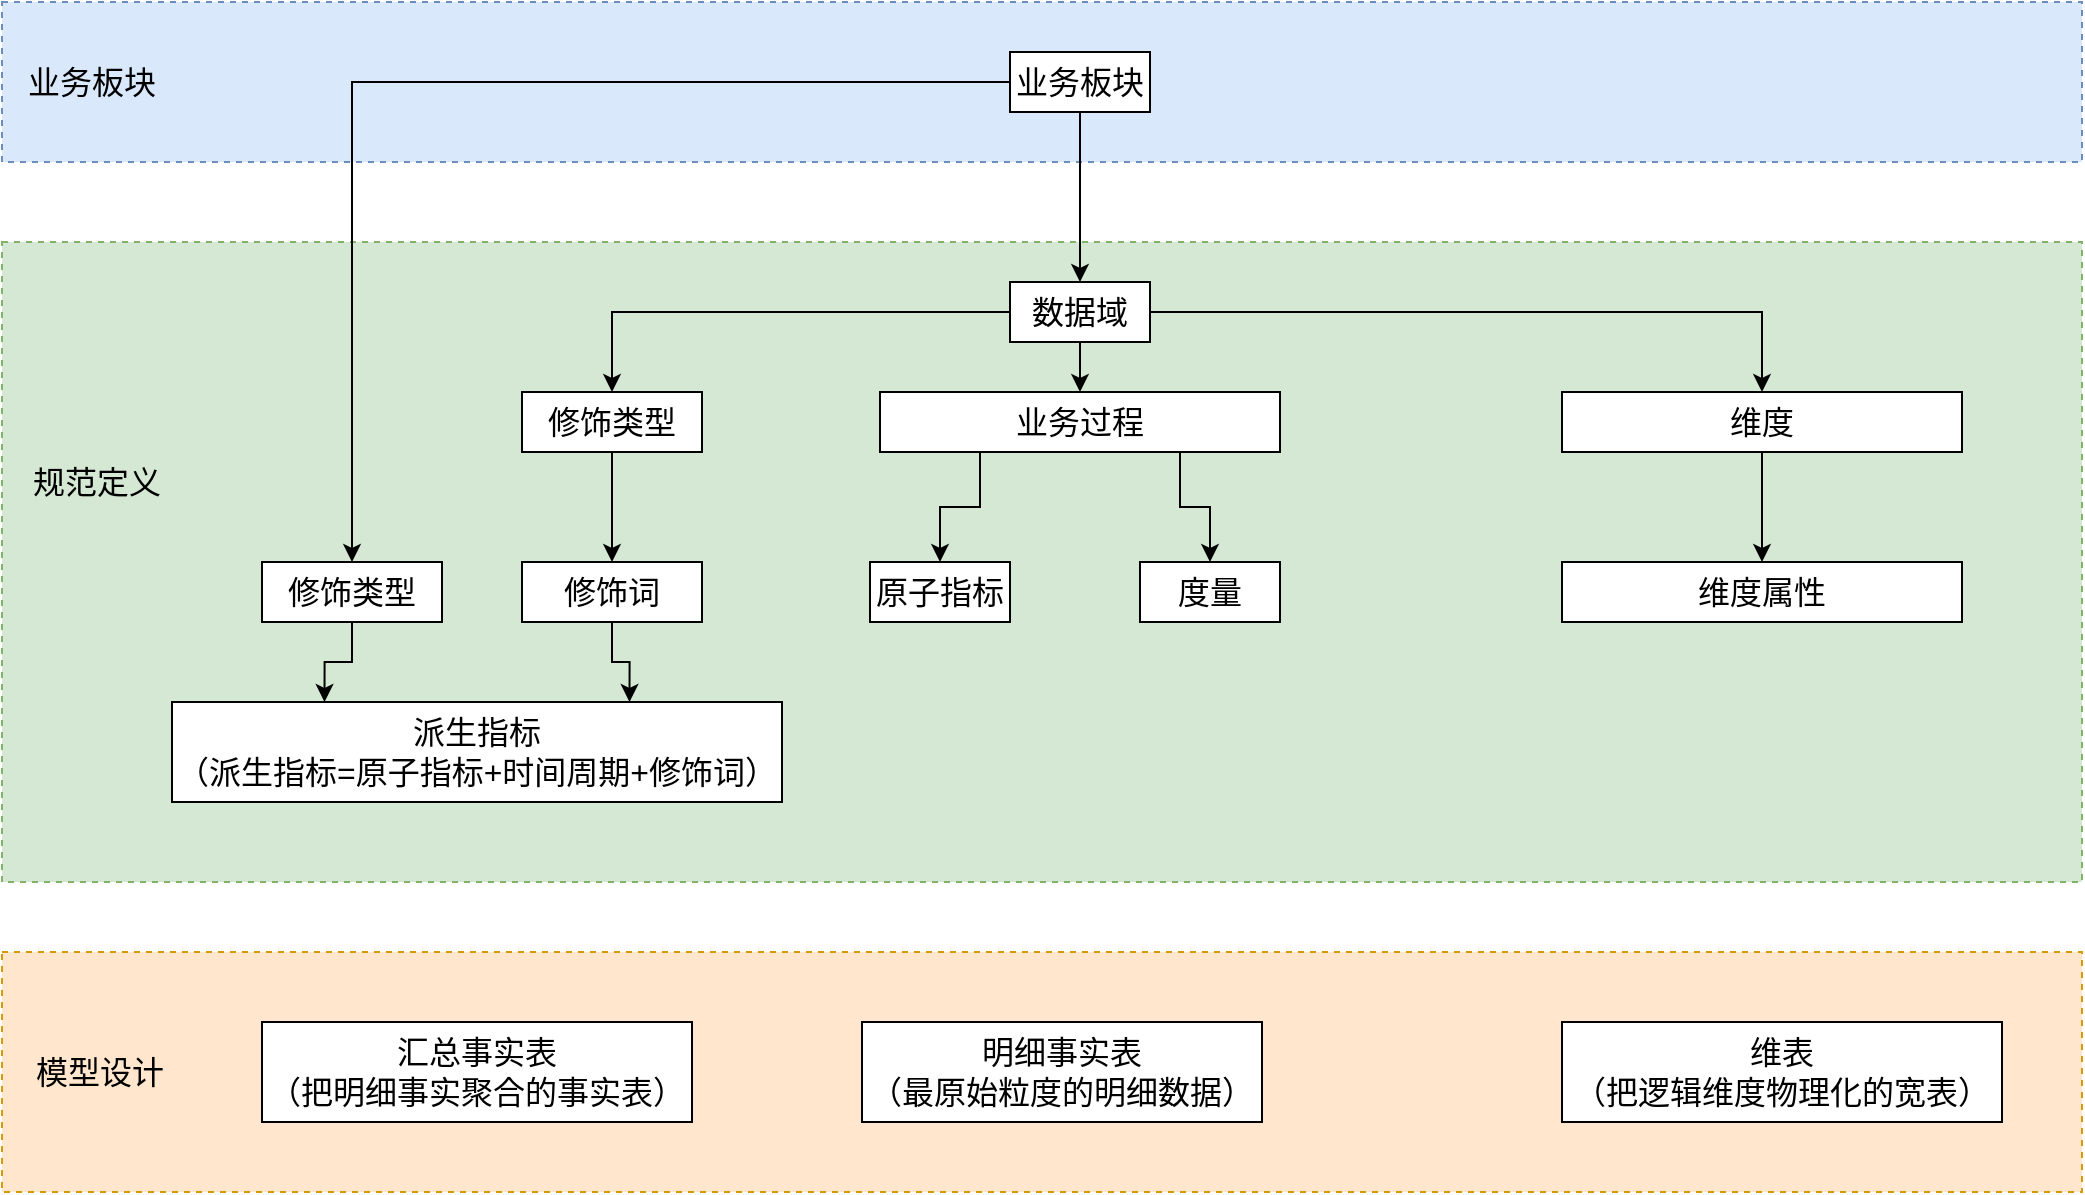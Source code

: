 <mxfile version="24.7.7">
  <diagram name="第 1 页" id="jdpVXuZyCM5Cq3LaDzaF">
    <mxGraphModel dx="1148" dy="735" grid="1" gridSize="10" guides="1" tooltips="1" connect="1" arrows="1" fold="1" page="1" pageScale="1" pageWidth="827" pageHeight="1169" math="0" shadow="0">
      <root>
        <mxCell id="0" />
        <mxCell id="1" parent="0" />
        <mxCell id="6yHjge_lNyQzL8mi_DuI-4" value="" style="rounded=0;whiteSpace=wrap;html=1;dashed=1;fillColor=#d5e8d4;strokeColor=#82b366;" vertex="1" parent="1">
          <mxGeometry x="40" y="160" width="1040" height="320" as="geometry" />
        </mxCell>
        <mxCell id="6yHjge_lNyQzL8mi_DuI-1" value="" style="rounded=0;whiteSpace=wrap;html=1;dashed=1;fillColor=#dae8fc;strokeColor=#6c8ebf;" vertex="1" parent="1">
          <mxGeometry x="40" y="40" width="1040" height="80" as="geometry" />
        </mxCell>
        <mxCell id="6yHjge_lNyQzL8mi_DuI-2" value="&lt;font style=&quot;font-size: 16px;&quot;&gt;业务板块&lt;/font&gt;" style="text;html=1;align=center;verticalAlign=middle;whiteSpace=wrap;rounded=0;" vertex="1" parent="1">
          <mxGeometry x="50" y="65" width="70" height="30" as="geometry" />
        </mxCell>
        <mxCell id="6yHjge_lNyQzL8mi_DuI-24" style="edgeStyle=orthogonalEdgeStyle;rounded=0;orthogonalLoop=1;jettySize=auto;html=1;entryX=0.5;entryY=0;entryDx=0;entryDy=0;" edge="1" parent="1" source="6yHjge_lNyQzL8mi_DuI-3" target="6yHjge_lNyQzL8mi_DuI-19">
          <mxGeometry relative="1" as="geometry" />
        </mxCell>
        <mxCell id="6yHjge_lNyQzL8mi_DuI-25" value="" style="edgeStyle=orthogonalEdgeStyle;rounded=0;orthogonalLoop=1;jettySize=auto;html=1;" edge="1" parent="1" source="6yHjge_lNyQzL8mi_DuI-3" target="6yHjge_lNyQzL8mi_DuI-8">
          <mxGeometry relative="1" as="geometry" />
        </mxCell>
        <mxCell id="6yHjge_lNyQzL8mi_DuI-3" value="&lt;font style=&quot;font-size: 16px;&quot;&gt;业务板块&lt;/font&gt;" style="rounded=0;whiteSpace=wrap;html=1;" vertex="1" parent="1">
          <mxGeometry x="544" y="65" width="70" height="30" as="geometry" />
        </mxCell>
        <mxCell id="6yHjge_lNyQzL8mi_DuI-5" value="&lt;font style=&quot;font-size: 16px;&quot;&gt;规范定义&lt;/font&gt;" style="text;html=1;align=center;verticalAlign=middle;whiteSpace=wrap;rounded=0;" vertex="1" parent="1">
          <mxGeometry x="50" y="265" width="75" height="30" as="geometry" />
        </mxCell>
        <mxCell id="6yHjge_lNyQzL8mi_DuI-6" value="" style="rounded=0;whiteSpace=wrap;html=1;dashed=1;fillColor=#ffe6cc;strokeColor=#d79b00;" vertex="1" parent="1">
          <mxGeometry x="40" y="515" width="1040" height="120" as="geometry" />
        </mxCell>
        <mxCell id="6yHjge_lNyQzL8mi_DuI-7" value="&lt;font style=&quot;font-size: 16px;&quot;&gt;模型设计&lt;/font&gt;" style="text;html=1;align=center;verticalAlign=middle;whiteSpace=wrap;rounded=0;" vertex="1" parent="1">
          <mxGeometry x="53" y="560" width="72" height="30" as="geometry" />
        </mxCell>
        <mxCell id="6yHjge_lNyQzL8mi_DuI-26" style="edgeStyle=orthogonalEdgeStyle;rounded=0;orthogonalLoop=1;jettySize=auto;html=1;entryX=0.5;entryY=0;entryDx=0;entryDy=0;" edge="1" parent="1" source="6yHjge_lNyQzL8mi_DuI-8" target="6yHjge_lNyQzL8mi_DuI-18">
          <mxGeometry relative="1" as="geometry" />
        </mxCell>
        <mxCell id="6yHjge_lNyQzL8mi_DuI-27" style="edgeStyle=orthogonalEdgeStyle;rounded=0;orthogonalLoop=1;jettySize=auto;html=1;" edge="1" parent="1" source="6yHjge_lNyQzL8mi_DuI-8" target="6yHjge_lNyQzL8mi_DuI-16">
          <mxGeometry relative="1" as="geometry" />
        </mxCell>
        <mxCell id="6yHjge_lNyQzL8mi_DuI-29" style="edgeStyle=orthogonalEdgeStyle;rounded=0;orthogonalLoop=1;jettySize=auto;html=1;entryX=0.5;entryY=0;entryDx=0;entryDy=0;" edge="1" parent="1" source="6yHjge_lNyQzL8mi_DuI-8" target="6yHjge_lNyQzL8mi_DuI-9">
          <mxGeometry relative="1" as="geometry" />
        </mxCell>
        <mxCell id="6yHjge_lNyQzL8mi_DuI-8" value="&lt;font style=&quot;font-size: 16px;&quot;&gt;数据域&lt;/font&gt;" style="rounded=0;whiteSpace=wrap;html=1;" vertex="1" parent="1">
          <mxGeometry x="544" y="180" width="70" height="30" as="geometry" />
        </mxCell>
        <mxCell id="6yHjge_lNyQzL8mi_DuI-30" style="edgeStyle=orthogonalEdgeStyle;rounded=0;orthogonalLoop=1;jettySize=auto;html=1;exitX=0.25;exitY=1;exitDx=0;exitDy=0;entryX=0.5;entryY=0;entryDx=0;entryDy=0;" edge="1" parent="1" source="6yHjge_lNyQzL8mi_DuI-9" target="6yHjge_lNyQzL8mi_DuI-11">
          <mxGeometry relative="1" as="geometry" />
        </mxCell>
        <mxCell id="6yHjge_lNyQzL8mi_DuI-31" style="edgeStyle=orthogonalEdgeStyle;rounded=0;orthogonalLoop=1;jettySize=auto;html=1;exitX=0.75;exitY=1;exitDx=0;exitDy=0;entryX=0.5;entryY=0;entryDx=0;entryDy=0;" edge="1" parent="1" source="6yHjge_lNyQzL8mi_DuI-9" target="6yHjge_lNyQzL8mi_DuI-10">
          <mxGeometry relative="1" as="geometry" />
        </mxCell>
        <mxCell id="6yHjge_lNyQzL8mi_DuI-9" value="&lt;font style=&quot;font-size: 16px;&quot;&gt;业务过程&lt;/font&gt;" style="rounded=0;whiteSpace=wrap;html=1;" vertex="1" parent="1">
          <mxGeometry x="479" y="235" width="200" height="30" as="geometry" />
        </mxCell>
        <mxCell id="6yHjge_lNyQzL8mi_DuI-10" value="&lt;font style=&quot;font-size: 16px;&quot;&gt;度量&lt;/font&gt;" style="rounded=0;whiteSpace=wrap;html=1;" vertex="1" parent="1">
          <mxGeometry x="609" y="320" width="70" height="30" as="geometry" />
        </mxCell>
        <mxCell id="6yHjge_lNyQzL8mi_DuI-11" value="&lt;font style=&quot;font-size: 16px;&quot;&gt;原子指标&lt;/font&gt;" style="rounded=0;whiteSpace=wrap;html=1;" vertex="1" parent="1">
          <mxGeometry x="474" y="320" width="70" height="30" as="geometry" />
        </mxCell>
        <mxCell id="6yHjge_lNyQzL8mi_DuI-12" value="&lt;font style=&quot;font-size: 16px;&quot;&gt;派生指标&lt;/font&gt;&lt;div&gt;&lt;font style=&quot;font-size: 16px;&quot;&gt;（派生指标=原子指标+时间周期+修饰词）&lt;/font&gt;&lt;/div&gt;" style="rounded=0;whiteSpace=wrap;html=1;" vertex="1" parent="1">
          <mxGeometry x="125" y="390" width="305" height="50" as="geometry" />
        </mxCell>
        <mxCell id="6yHjge_lNyQzL8mi_DuI-32" value="" style="edgeStyle=orthogonalEdgeStyle;rounded=0;orthogonalLoop=1;jettySize=auto;html=1;" edge="1" parent="1" source="6yHjge_lNyQzL8mi_DuI-16" target="6yHjge_lNyQzL8mi_DuI-17">
          <mxGeometry relative="1" as="geometry" />
        </mxCell>
        <mxCell id="6yHjge_lNyQzL8mi_DuI-16" value="&lt;font style=&quot;font-size: 16px;&quot;&gt;维度&lt;/font&gt;" style="rounded=0;whiteSpace=wrap;html=1;" vertex="1" parent="1">
          <mxGeometry x="820" y="235" width="200" height="30" as="geometry" />
        </mxCell>
        <mxCell id="6yHjge_lNyQzL8mi_DuI-17" value="&lt;font style=&quot;font-size: 16px;&quot;&gt;维度属性&lt;/font&gt;" style="rounded=0;whiteSpace=wrap;html=1;" vertex="1" parent="1">
          <mxGeometry x="820" y="320" width="200" height="30" as="geometry" />
        </mxCell>
        <mxCell id="6yHjge_lNyQzL8mi_DuI-33" value="" style="edgeStyle=orthogonalEdgeStyle;rounded=0;orthogonalLoop=1;jettySize=auto;html=1;" edge="1" parent="1" source="6yHjge_lNyQzL8mi_DuI-18" target="6yHjge_lNyQzL8mi_DuI-20">
          <mxGeometry relative="1" as="geometry" />
        </mxCell>
        <mxCell id="6yHjge_lNyQzL8mi_DuI-18" value="&lt;font style=&quot;font-size: 16px;&quot;&gt;修饰类型&lt;/font&gt;" style="rounded=0;whiteSpace=wrap;html=1;" vertex="1" parent="1">
          <mxGeometry x="300" y="235" width="90" height="30" as="geometry" />
        </mxCell>
        <mxCell id="6yHjge_lNyQzL8mi_DuI-35" style="edgeStyle=orthogonalEdgeStyle;rounded=0;orthogonalLoop=1;jettySize=auto;html=1;entryX=0.25;entryY=0;entryDx=0;entryDy=0;" edge="1" parent="1" source="6yHjge_lNyQzL8mi_DuI-19" target="6yHjge_lNyQzL8mi_DuI-12">
          <mxGeometry relative="1" as="geometry" />
        </mxCell>
        <mxCell id="6yHjge_lNyQzL8mi_DuI-19" value="&lt;font style=&quot;font-size: 16px;&quot;&gt;修饰类型&lt;/font&gt;" style="rounded=0;whiteSpace=wrap;html=1;" vertex="1" parent="1">
          <mxGeometry x="170" y="320" width="90" height="30" as="geometry" />
        </mxCell>
        <mxCell id="6yHjge_lNyQzL8mi_DuI-36" style="edgeStyle=orthogonalEdgeStyle;rounded=0;orthogonalLoop=1;jettySize=auto;html=1;entryX=0.75;entryY=0;entryDx=0;entryDy=0;" edge="1" parent="1" source="6yHjge_lNyQzL8mi_DuI-20" target="6yHjge_lNyQzL8mi_DuI-12">
          <mxGeometry relative="1" as="geometry" />
        </mxCell>
        <mxCell id="6yHjge_lNyQzL8mi_DuI-20" value="&lt;font style=&quot;font-size: 16px;&quot;&gt;修饰词&lt;/font&gt;" style="rounded=0;whiteSpace=wrap;html=1;" vertex="1" parent="1">
          <mxGeometry x="300" y="320" width="90" height="30" as="geometry" />
        </mxCell>
        <mxCell id="6yHjge_lNyQzL8mi_DuI-21" value="&lt;span style=&quot;font-size: 16px;&quot;&gt;汇总事实表&lt;/span&gt;&lt;br&gt;&lt;div&gt;&lt;font style=&quot;font-size: 16px;&quot;&gt;（把明细事实聚合的事实表）&lt;/font&gt;&lt;/div&gt;" style="rounded=0;whiteSpace=wrap;html=1;" vertex="1" parent="1">
          <mxGeometry x="170" y="550" width="215" height="50" as="geometry" />
        </mxCell>
        <mxCell id="6yHjge_lNyQzL8mi_DuI-22" value="&lt;span style=&quot;font-size: 16px;&quot;&gt;明细事实表&lt;/span&gt;&lt;br&gt;&lt;div&gt;&lt;font style=&quot;font-size: 16px;&quot;&gt;（最原始粒度的明细数据）&lt;/font&gt;&lt;/div&gt;" style="rounded=0;whiteSpace=wrap;html=1;" vertex="1" parent="1">
          <mxGeometry x="470" y="550" width="200" height="50" as="geometry" />
        </mxCell>
        <mxCell id="6yHjge_lNyQzL8mi_DuI-23" value="&lt;span style=&quot;font-size: 16px;&quot;&gt;维表&lt;/span&gt;&lt;br&gt;&lt;div&gt;&lt;font style=&quot;font-size: 16px;&quot;&gt;（把逻辑维度物理化的宽表）&lt;/font&gt;&lt;/div&gt;" style="rounded=0;whiteSpace=wrap;html=1;" vertex="1" parent="1">
          <mxGeometry x="820" y="550" width="220" height="50" as="geometry" />
        </mxCell>
      </root>
    </mxGraphModel>
  </diagram>
</mxfile>
